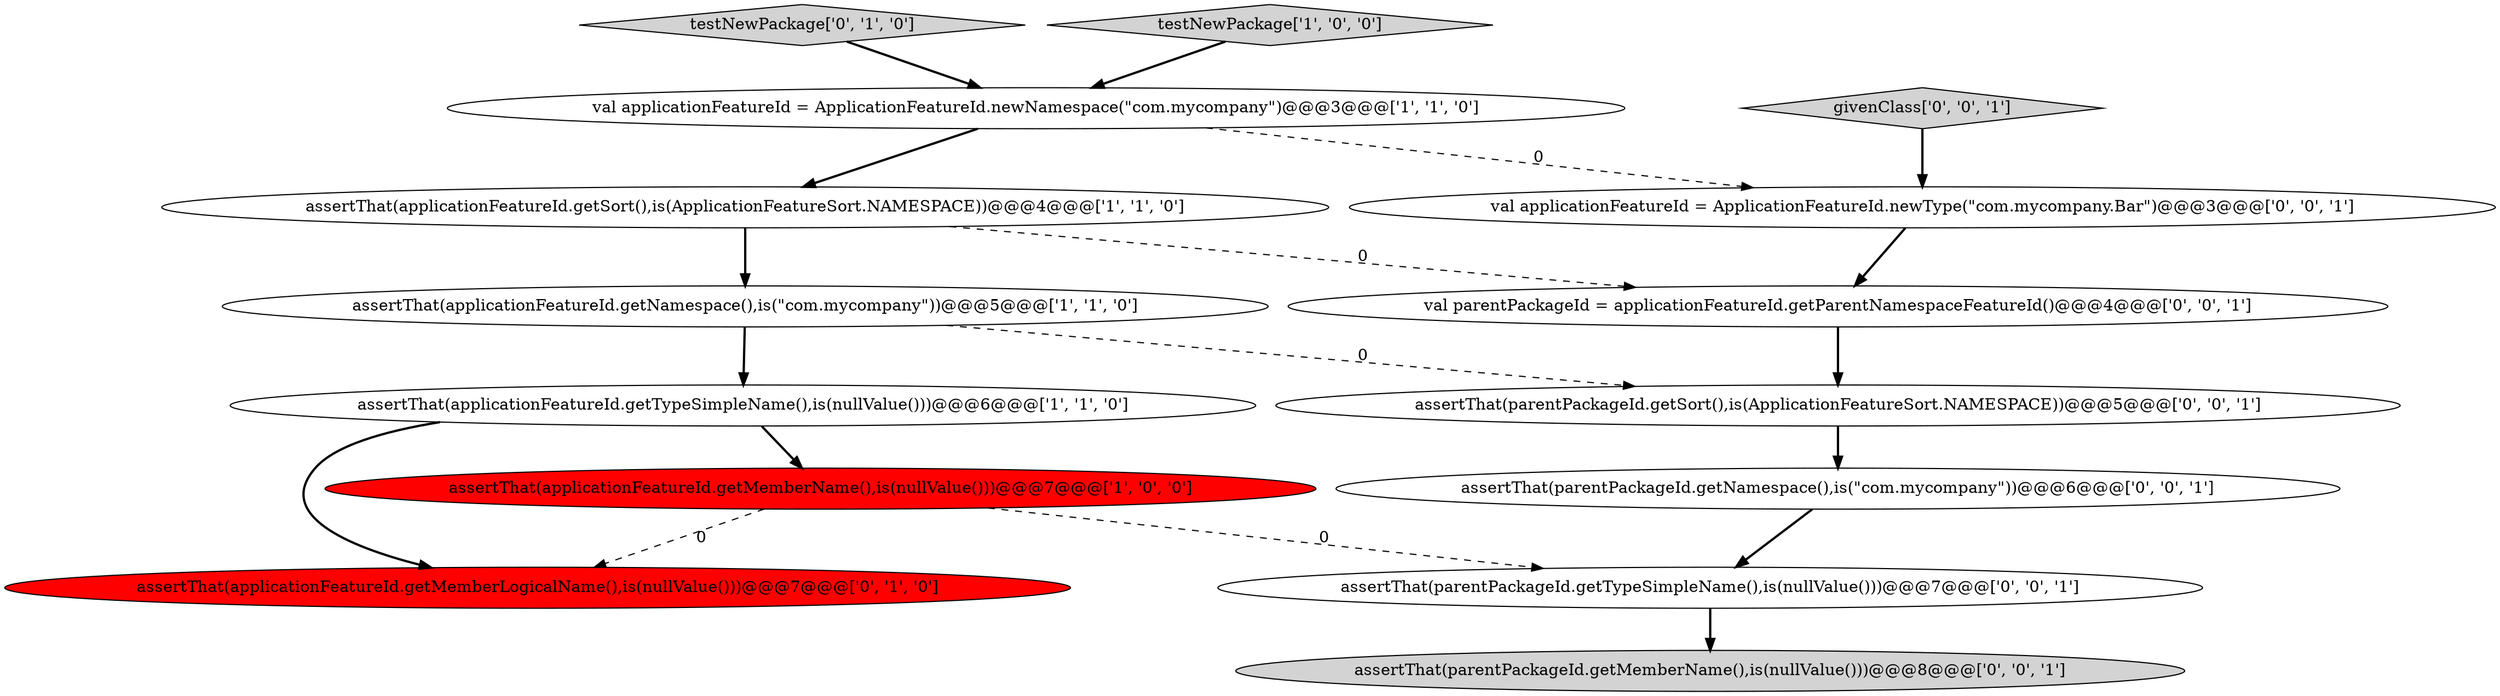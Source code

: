 digraph {
10 [style = filled, label = "val applicationFeatureId = ApplicationFeatureId.newType(\"com.mycompany.Bar\")@@@3@@@['0', '0', '1']", fillcolor = white, shape = ellipse image = "AAA0AAABBB3BBB"];
3 [style = filled, label = "assertThat(applicationFeatureId.getMemberName(),is(nullValue()))@@@7@@@['1', '0', '0']", fillcolor = red, shape = ellipse image = "AAA1AAABBB1BBB"];
4 [style = filled, label = "val applicationFeatureId = ApplicationFeatureId.newNamespace(\"com.mycompany\")@@@3@@@['1', '1', '0']", fillcolor = white, shape = ellipse image = "AAA0AAABBB1BBB"];
12 [style = filled, label = "assertThat(parentPackageId.getNamespace(),is(\"com.mycompany\"))@@@6@@@['0', '0', '1']", fillcolor = white, shape = ellipse image = "AAA0AAABBB3BBB"];
8 [style = filled, label = "assertThat(parentPackageId.getTypeSimpleName(),is(nullValue()))@@@7@@@['0', '0', '1']", fillcolor = white, shape = ellipse image = "AAA0AAABBB3BBB"];
9 [style = filled, label = "val parentPackageId = applicationFeatureId.getParentNamespaceFeatureId()@@@4@@@['0', '0', '1']", fillcolor = white, shape = ellipse image = "AAA0AAABBB3BBB"];
7 [style = filled, label = "testNewPackage['0', '1', '0']", fillcolor = lightgray, shape = diamond image = "AAA0AAABBB2BBB"];
14 [style = filled, label = "assertThat(parentPackageId.getMemberName(),is(nullValue()))@@@8@@@['0', '0', '1']", fillcolor = lightgray, shape = ellipse image = "AAA0AAABBB3BBB"];
6 [style = filled, label = "assertThat(applicationFeatureId.getMemberLogicalName(),is(nullValue()))@@@7@@@['0', '1', '0']", fillcolor = red, shape = ellipse image = "AAA1AAABBB2BBB"];
1 [style = filled, label = "assertThat(applicationFeatureId.getTypeSimpleName(),is(nullValue()))@@@6@@@['1', '1', '0']", fillcolor = white, shape = ellipse image = "AAA0AAABBB1BBB"];
2 [style = filled, label = "testNewPackage['1', '0', '0']", fillcolor = lightgray, shape = diamond image = "AAA0AAABBB1BBB"];
5 [style = filled, label = "assertThat(applicationFeatureId.getNamespace(),is(\"com.mycompany\"))@@@5@@@['1', '1', '0']", fillcolor = white, shape = ellipse image = "AAA0AAABBB1BBB"];
0 [style = filled, label = "assertThat(applicationFeatureId.getSort(),is(ApplicationFeatureSort.NAMESPACE))@@@4@@@['1', '1', '0']", fillcolor = white, shape = ellipse image = "AAA0AAABBB1BBB"];
11 [style = filled, label = "assertThat(parentPackageId.getSort(),is(ApplicationFeatureSort.NAMESPACE))@@@5@@@['0', '0', '1']", fillcolor = white, shape = ellipse image = "AAA0AAABBB3BBB"];
13 [style = filled, label = "givenClass['0', '0', '1']", fillcolor = lightgray, shape = diamond image = "AAA0AAABBB3BBB"];
1->3 [style = bold, label=""];
13->10 [style = bold, label=""];
8->14 [style = bold, label=""];
5->1 [style = bold, label=""];
3->8 [style = dashed, label="0"];
10->9 [style = bold, label=""];
11->12 [style = bold, label=""];
1->6 [style = bold, label=""];
3->6 [style = dashed, label="0"];
0->9 [style = dashed, label="0"];
7->4 [style = bold, label=""];
9->11 [style = bold, label=""];
4->10 [style = dashed, label="0"];
5->11 [style = dashed, label="0"];
2->4 [style = bold, label=""];
12->8 [style = bold, label=""];
4->0 [style = bold, label=""];
0->5 [style = bold, label=""];
}
